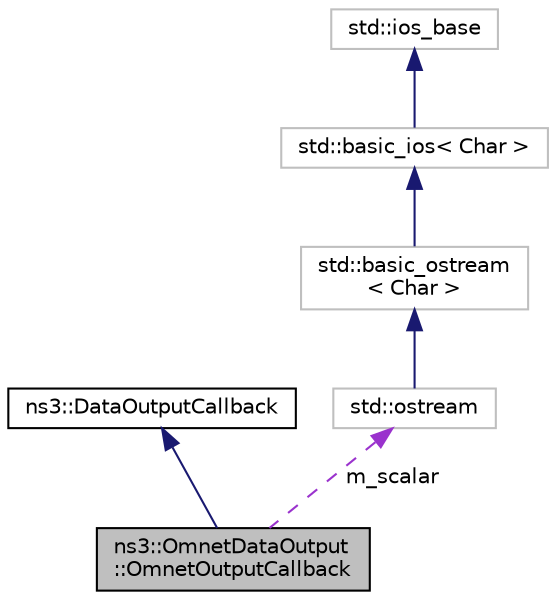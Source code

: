 digraph "ns3::OmnetDataOutput::OmnetOutputCallback"
{
 // LATEX_PDF_SIZE
  edge [fontname="Helvetica",fontsize="10",labelfontname="Helvetica",labelfontsize="10"];
  node [fontname="Helvetica",fontsize="10",shape=record];
  Node1 [label="ns3::OmnetDataOutput\l::OmnetOutputCallback",height=0.2,width=0.4,color="black", fillcolor="grey75", style="filled", fontcolor="black",tooltip="Class to generate OMNeT output."];
  Node2 -> Node1 [dir="back",color="midnightblue",fontsize="10",style="solid",fontname="Helvetica"];
  Node2 [label="ns3::DataOutputCallback",height=0.2,width=0.4,color="black", fillcolor="white", style="filled",URL="$classns3_1_1_data_output_callback.html",tooltip="Callback class for the DataOutput classes."];
  Node3 -> Node1 [dir="back",color="darkorchid3",fontsize="10",style="dashed",label=" m_scalar" ,fontname="Helvetica"];
  Node3 [label="std::ostream",height=0.2,width=0.4,color="grey75", fillcolor="white", style="filled",tooltip=" "];
  Node4 -> Node3 [dir="back",color="midnightblue",fontsize="10",style="solid",fontname="Helvetica"];
  Node4 [label="std::basic_ostream\l\< Char \>",height=0.2,width=0.4,color="grey75", fillcolor="white", style="filled",tooltip=" "];
  Node5 -> Node4 [dir="back",color="midnightblue",fontsize="10",style="solid",fontname="Helvetica"];
  Node5 [label="std::basic_ios\< Char \>",height=0.2,width=0.4,color="grey75", fillcolor="white", style="filled",tooltip=" "];
  Node6 -> Node5 [dir="back",color="midnightblue",fontsize="10",style="solid",fontname="Helvetica"];
  Node6 [label="std::ios_base",height=0.2,width=0.4,color="grey75", fillcolor="white", style="filled",tooltip=" "];
}
